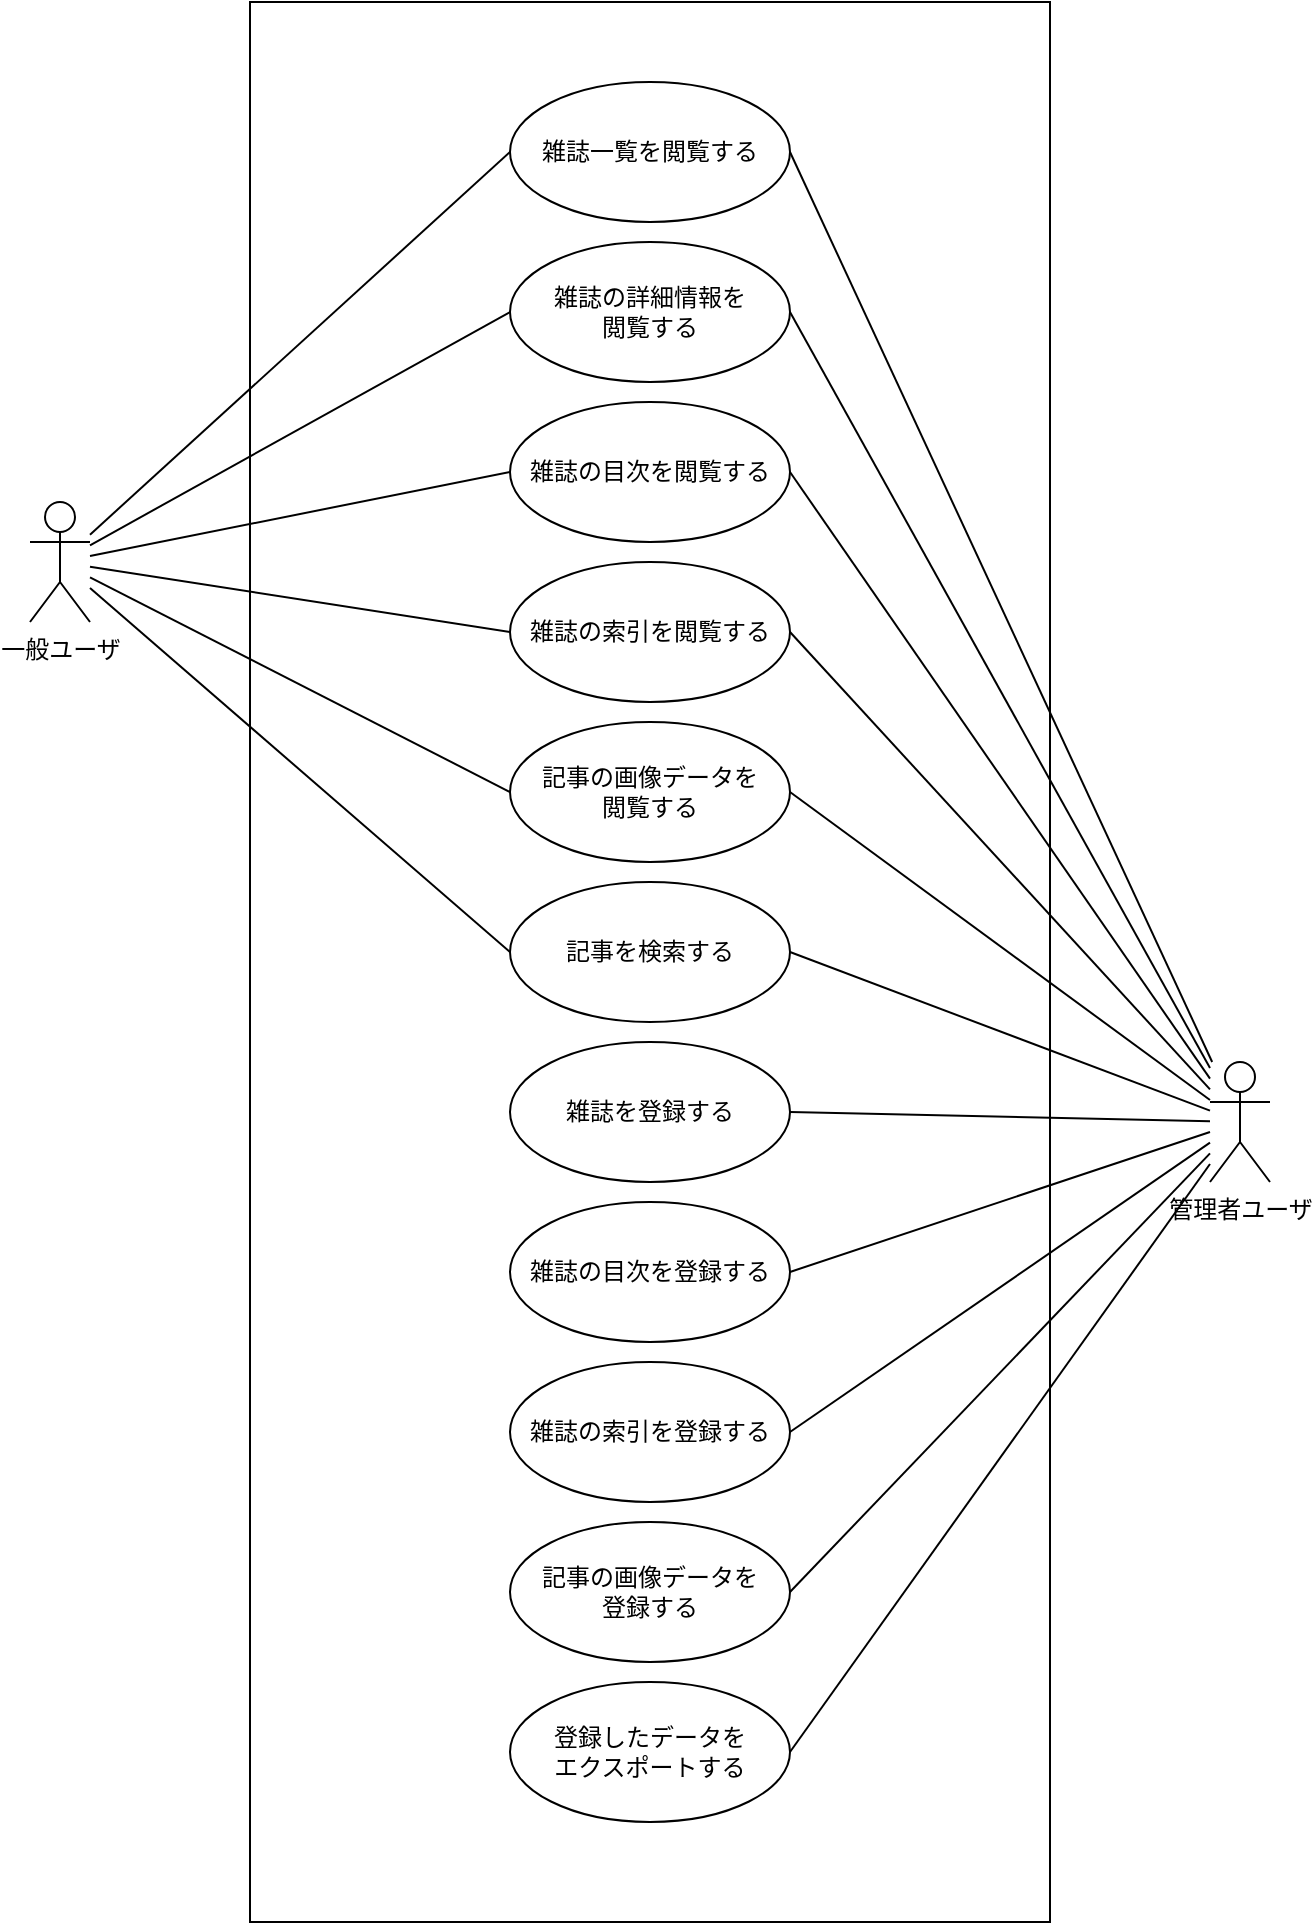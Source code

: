<mxfile version="13.6.4" type="device"><diagram id="OT0KC-hziP7-UPLFBBqA" name="Page-1"><mxGraphModel dx="1422" dy="794" grid="1" gridSize="10" guides="1" tooltips="1" connect="1" arrows="1" fold="1" page="1" pageScale="1" pageWidth="827" pageHeight="1169" math="0" shadow="0"><root><mxCell id="0"/><mxCell id="1" parent="0"/><mxCell id="ViZH1OUulwQPNCEgUGeP-45" value="" style="rounded=0;whiteSpace=wrap;html=1;" vertex="1" parent="1"><mxGeometry x="200" y="80" width="400" height="960" as="geometry"/></mxCell><mxCell id="ViZH1OUulwQPNCEgUGeP-26" style="rounded=0;orthogonalLoop=1;jettySize=auto;html=1;entryX=0;entryY=0.5;entryDx=0;entryDy=0;endArrow=none;endFill=0;" edge="1" parent="1" source="ViZH1OUulwQPNCEgUGeP-1" target="ViZH1OUulwQPNCEgUGeP-4"><mxGeometry relative="1" as="geometry"/></mxCell><mxCell id="ViZH1OUulwQPNCEgUGeP-27" style="edgeStyle=none;rounded=0;orthogonalLoop=1;jettySize=auto;html=1;entryX=0;entryY=0.5;entryDx=0;entryDy=0;endArrow=none;endFill=0;" edge="1" parent="1" source="ViZH1OUulwQPNCEgUGeP-1" target="ViZH1OUulwQPNCEgUGeP-5"><mxGeometry relative="1" as="geometry"/></mxCell><mxCell id="ViZH1OUulwQPNCEgUGeP-28" style="edgeStyle=none;rounded=0;orthogonalLoop=1;jettySize=auto;html=1;entryX=0;entryY=0.5;entryDx=0;entryDy=0;endArrow=none;endFill=0;" edge="1" parent="1" source="ViZH1OUulwQPNCEgUGeP-1" target="ViZH1OUulwQPNCEgUGeP-6"><mxGeometry relative="1" as="geometry"/></mxCell><mxCell id="ViZH1OUulwQPNCEgUGeP-29" style="edgeStyle=none;rounded=0;orthogonalLoop=1;jettySize=auto;html=1;entryX=0;entryY=0.5;entryDx=0;entryDy=0;endArrow=none;endFill=0;" edge="1" parent="1" source="ViZH1OUulwQPNCEgUGeP-1" target="ViZH1OUulwQPNCEgUGeP-7"><mxGeometry relative="1" as="geometry"/></mxCell><mxCell id="ViZH1OUulwQPNCEgUGeP-48" style="edgeStyle=none;rounded=0;orthogonalLoop=1;jettySize=auto;html=1;entryX=0;entryY=0.5;entryDx=0;entryDy=0;endArrow=none;endFill=0;" edge="1" parent="1" source="ViZH1OUulwQPNCEgUGeP-1" target="ViZH1OUulwQPNCEgUGeP-46"><mxGeometry relative="1" as="geometry"/></mxCell><mxCell id="ViZH1OUulwQPNCEgUGeP-49" style="edgeStyle=none;rounded=0;orthogonalLoop=1;jettySize=auto;html=1;entryX=0;entryY=0.5;entryDx=0;entryDy=0;endArrow=none;endFill=0;" edge="1" parent="1" source="ViZH1OUulwQPNCEgUGeP-1" target="ViZH1OUulwQPNCEgUGeP-47"><mxGeometry relative="1" as="geometry"/></mxCell><mxCell id="ViZH1OUulwQPNCEgUGeP-1" value="一般ユーザ" style="shape=umlActor;verticalLabelPosition=bottom;verticalAlign=top;html=1;" vertex="1" parent="1"><mxGeometry x="90" y="330" width="30" height="60" as="geometry"/></mxCell><mxCell id="ViZH1OUulwQPNCEgUGeP-30" style="edgeStyle=none;rounded=0;orthogonalLoop=1;jettySize=auto;html=1;entryX=1;entryY=0.5;entryDx=0;entryDy=0;endArrow=none;endFill=0;" edge="1" parent="1" source="ViZH1OUulwQPNCEgUGeP-2" target="ViZH1OUulwQPNCEgUGeP-4"><mxGeometry relative="1" as="geometry"/></mxCell><mxCell id="ViZH1OUulwQPNCEgUGeP-31" style="edgeStyle=none;rounded=0;orthogonalLoop=1;jettySize=auto;html=1;entryX=1;entryY=0.5;entryDx=0;entryDy=0;endArrow=none;endFill=0;" edge="1" parent="1" source="ViZH1OUulwQPNCEgUGeP-2" target="ViZH1OUulwQPNCEgUGeP-5"><mxGeometry relative="1" as="geometry"/></mxCell><mxCell id="ViZH1OUulwQPNCEgUGeP-32" style="edgeStyle=none;rounded=0;orthogonalLoop=1;jettySize=auto;html=1;entryX=1;entryY=0.5;entryDx=0;entryDy=0;endArrow=none;endFill=0;" edge="1" parent="1" source="ViZH1OUulwQPNCEgUGeP-2" target="ViZH1OUulwQPNCEgUGeP-6"><mxGeometry relative="1" as="geometry"/></mxCell><mxCell id="ViZH1OUulwQPNCEgUGeP-33" style="edgeStyle=none;rounded=0;orthogonalLoop=1;jettySize=auto;html=1;entryX=1;entryY=0.5;entryDx=0;entryDy=0;endArrow=none;endFill=0;" edge="1" parent="1" source="ViZH1OUulwQPNCEgUGeP-2" target="ViZH1OUulwQPNCEgUGeP-7"><mxGeometry relative="1" as="geometry"/></mxCell><mxCell id="ViZH1OUulwQPNCEgUGeP-34" style="edgeStyle=none;rounded=0;orthogonalLoop=1;jettySize=auto;html=1;entryX=1;entryY=0.5;entryDx=0;entryDy=0;endArrow=none;endFill=0;" edge="1" parent="1" source="ViZH1OUulwQPNCEgUGeP-2" target="ViZH1OUulwQPNCEgUGeP-9"><mxGeometry relative="1" as="geometry"/></mxCell><mxCell id="ViZH1OUulwQPNCEgUGeP-37" style="edgeStyle=none;rounded=0;orthogonalLoop=1;jettySize=auto;html=1;entryX=1;entryY=0.5;entryDx=0;entryDy=0;endArrow=none;endFill=0;" edge="1" parent="1" source="ViZH1OUulwQPNCEgUGeP-2" target="ViZH1OUulwQPNCEgUGeP-10"><mxGeometry relative="1" as="geometry"/></mxCell><mxCell id="ViZH1OUulwQPNCEgUGeP-40" style="edgeStyle=none;rounded=0;orthogonalLoop=1;jettySize=auto;html=1;entryX=1;entryY=0.5;entryDx=0;entryDy=0;endArrow=none;endFill=0;" edge="1" parent="1" source="ViZH1OUulwQPNCEgUGeP-2" target="ViZH1OUulwQPNCEgUGeP-11"><mxGeometry relative="1" as="geometry"/></mxCell><mxCell id="ViZH1OUulwQPNCEgUGeP-44" style="edgeStyle=none;rounded=0;orthogonalLoop=1;jettySize=auto;html=1;entryX=1;entryY=0.5;entryDx=0;entryDy=0;endArrow=none;endFill=0;" edge="1" parent="1" source="ViZH1OUulwQPNCEgUGeP-2" target="ViZH1OUulwQPNCEgUGeP-12"><mxGeometry relative="1" as="geometry"/></mxCell><mxCell id="ViZH1OUulwQPNCEgUGeP-50" style="edgeStyle=none;rounded=0;orthogonalLoop=1;jettySize=auto;html=1;entryX=1;entryY=0.5;entryDx=0;entryDy=0;endArrow=none;endFill=0;" edge="1" parent="1" source="ViZH1OUulwQPNCEgUGeP-2" target="ViZH1OUulwQPNCEgUGeP-46"><mxGeometry relative="1" as="geometry"/></mxCell><mxCell id="ViZH1OUulwQPNCEgUGeP-51" style="edgeStyle=none;rounded=0;orthogonalLoop=1;jettySize=auto;html=1;entryX=1;entryY=0.5;entryDx=0;entryDy=0;endArrow=none;endFill=0;" edge="1" parent="1" source="ViZH1OUulwQPNCEgUGeP-2" target="ViZH1OUulwQPNCEgUGeP-47"><mxGeometry relative="1" as="geometry"/></mxCell><mxCell id="ViZH1OUulwQPNCEgUGeP-53" style="edgeStyle=none;rounded=0;orthogonalLoop=1;jettySize=auto;html=1;entryX=1;entryY=0.5;entryDx=0;entryDy=0;endArrow=none;endFill=0;" edge="1" parent="1" source="ViZH1OUulwQPNCEgUGeP-2" target="ViZH1OUulwQPNCEgUGeP-52"><mxGeometry relative="1" as="geometry"/></mxCell><mxCell id="ViZH1OUulwQPNCEgUGeP-2" value="管理者ユーザ" style="shape=umlActor;verticalLabelPosition=bottom;verticalAlign=top;html=1;" vertex="1" parent="1"><mxGeometry x="680" y="610" width="30" height="60" as="geometry"/></mxCell><mxCell id="ViZH1OUulwQPNCEgUGeP-4" value="雑誌一覧を閲覧する" style="ellipse;whiteSpace=wrap;html=1;" vertex="1" parent="1"><mxGeometry x="330" y="120" width="140" height="70" as="geometry"/></mxCell><mxCell id="ViZH1OUulwQPNCEgUGeP-5" value="雑誌の詳細情報を&lt;br&gt;閲覧する" style="ellipse;whiteSpace=wrap;html=1;" vertex="1" parent="1"><mxGeometry x="330" y="200" width="140" height="70" as="geometry"/></mxCell><mxCell id="ViZH1OUulwQPNCEgUGeP-6" value="記事の画像データを&lt;br&gt;閲覧する" style="ellipse;whiteSpace=wrap;html=1;" vertex="1" parent="1"><mxGeometry x="330" y="440" width="140" height="70" as="geometry"/></mxCell><mxCell id="ViZH1OUulwQPNCEgUGeP-7" value="記事を検索する" style="ellipse;whiteSpace=wrap;html=1;" vertex="1" parent="1"><mxGeometry x="330" y="520" width="140" height="70" as="geometry"/></mxCell><mxCell id="ViZH1OUulwQPNCEgUGeP-9" value="雑誌を登録する" style="ellipse;whiteSpace=wrap;html=1;" vertex="1" parent="1"><mxGeometry x="330" y="600" width="140" height="70" as="geometry"/></mxCell><mxCell id="ViZH1OUulwQPNCEgUGeP-10" value="雑誌の目次を登録する" style="ellipse;whiteSpace=wrap;html=1;" vertex="1" parent="1"><mxGeometry x="330" y="680" width="140" height="70" as="geometry"/></mxCell><mxCell id="ViZH1OUulwQPNCEgUGeP-11" value="雑誌の索引を登録する" style="ellipse;whiteSpace=wrap;html=1;" vertex="1" parent="1"><mxGeometry x="330" y="760" width="140" height="70" as="geometry"/></mxCell><mxCell id="ViZH1OUulwQPNCEgUGeP-12" value="登録したデータを&lt;br&gt;エクスポートする" style="ellipse;whiteSpace=wrap;html=1;" vertex="1" parent="1"><mxGeometry x="330" y="920" width="140" height="70" as="geometry"/></mxCell><mxCell id="ViZH1OUulwQPNCEgUGeP-46" value="雑誌の目次を閲覧する" style="ellipse;whiteSpace=wrap;html=1;" vertex="1" parent="1"><mxGeometry x="330" y="280" width="140" height="70" as="geometry"/></mxCell><mxCell id="ViZH1OUulwQPNCEgUGeP-47" value="雑誌の索引を閲覧する" style="ellipse;whiteSpace=wrap;html=1;" vertex="1" parent="1"><mxGeometry x="330" y="360" width="140" height="70" as="geometry"/></mxCell><mxCell id="ViZH1OUulwQPNCEgUGeP-52" value="記事の画像データを&lt;br&gt;登録する" style="ellipse;whiteSpace=wrap;html=1;" vertex="1" parent="1"><mxGeometry x="330" y="840" width="140" height="70" as="geometry"/></mxCell></root></mxGraphModel></diagram></mxfile>